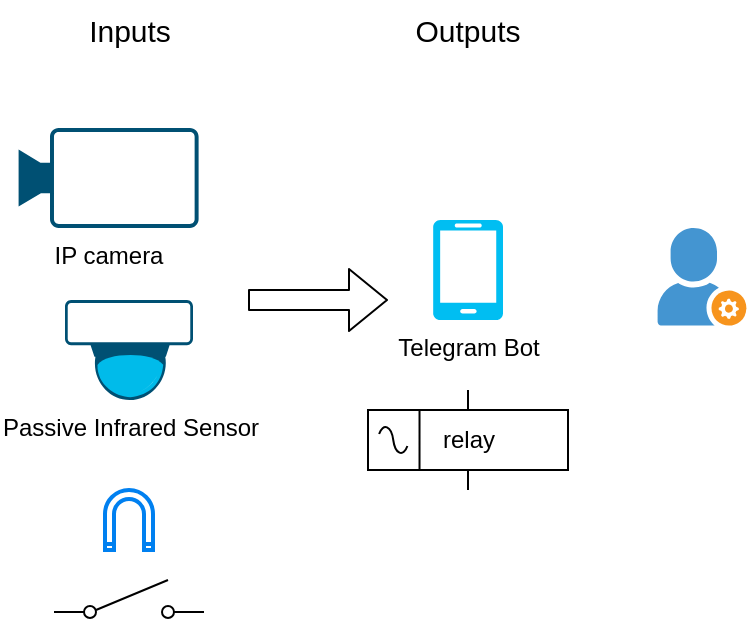 <mxfile><diagram name="Page-1" id="ZSkcajXZRbt3x14Z_4z5"><mxGraphModel dx="2316" dy="667" grid="1" gridSize="10" guides="1" tooltips="1" connect="1" arrows="1" fold="1" page="1" pageScale="1" pageWidth="1200" pageHeight="1600" math="0" shadow="0"><root><mxCell id="0"/><mxCell id="1" parent="0"/><mxCell id="YGuV6R9-KsbICo-k-Tc9-1" value="Passive Infrared Sensor" style="points=[[0.015,0.015,0],[0.5,0,0],[0.985,0.015,0],[1,0.22,0],[0.985,0.43,0],[0.73,0.85,0],[0.5,1,0],[0.285,0.85,0],[0.015,0.43,0],[0,0.22,0]];verticalLabelPosition=bottom;sketch=0;html=1;verticalAlign=top;aspect=fixed;align=center;pointerEvents=1;shape=mxgraph.cisco19.surveillance_camera;fillColor=#005073;strokeColor=none;" parent="1" vertex="1"><mxGeometry x="-201.5" y="750" width="64" height="50" as="geometry"/></mxCell><mxCell id="YGuV6R9-KsbICo-k-Tc9-2" value="IP camera" style="points=[[0,0.5,0],[0.19,0.02,0],[0.59,0,0],[0.985,0.02,0],[1,0.5,0],[0.985,0.98,0],[0.59,1,0],[0.19,0.98,0]];verticalLabelPosition=bottom;sketch=0;html=1;verticalAlign=top;aspect=fixed;align=center;pointerEvents=1;shape=mxgraph.cisco19.camera;fillColor=#005073;strokeColor=none;flipV=0;flipH=0;horizontal=1;" parent="1" vertex="1"><mxGeometry x="-224.7" y="664" width="90" height="50" as="geometry"/></mxCell><mxCell id="YGuV6R9-KsbICo-k-Tc9-3" value="" style="shadow=0;dashed=0;html=1;strokeColor=none;fillColor=#4495D1;labelPosition=center;verticalLabelPosition=bottom;verticalAlign=top;align=center;outlineConnect=0;shape=mxgraph.veeam.company_administrator;" parent="1" vertex="1"><mxGeometry x="94.8" y="714" width="44.4" height="48.8" as="geometry"/></mxCell><mxCell id="3" value="" style="html=1;verticalLabelPosition=bottom;align=center;labelBackgroundColor=#ffffff;verticalAlign=top;strokeWidth=2;strokeColor=#0080F0;shadow=0;dashed=0;shape=mxgraph.ios7.icons.magnet;pointerEvents=1;rotation=-180;" vertex="1" parent="1"><mxGeometry x="-181.5" y="845" width="24" height="30" as="geometry"/></mxCell><mxCell id="YGuV6R9-KsbICo-k-Tc9-10" value="Telegram Bot" style="verticalLabelPosition=bottom;html=1;verticalAlign=top;align=center;strokeColor=none;fillColor=#00BEF2;shape=mxgraph.azure.mobile;pointerEvents=1;" parent="1" vertex="1"><mxGeometry x="-17.5" y="710" width="35" height="50" as="geometry"/></mxCell><mxCell id="7" value="" style="shape=mxgraph.electrical.electro-mechanical.singleSwitch;aspect=fixed;elSwitchState=off;" vertex="1" parent="1"><mxGeometry x="-207" y="890" width="75" height="20" as="geometry"/></mxCell><mxCell id="8" value="relay" style="pointerEvents=1;verticalLabelPosition=middle;shadow=0;dashed=0;align=center;html=1;verticalAlign=middle;shape=mxgraph.electrical.electro-mechanical.relay;labelPosition=center;" vertex="1" parent="1"><mxGeometry x="-50" y="795" width="100" height="50" as="geometry"/></mxCell><mxCell id="9" value="Inputs" style="text;html=1;strokeColor=none;fillColor=none;align=center;verticalAlign=middle;whiteSpace=wrap;rounded=0;fontSize=15;" vertex="1" parent="1"><mxGeometry x="-199.5" y="600" width="60" height="30" as="geometry"/></mxCell><mxCell id="10" value="Outputs" style="text;html=1;strokeColor=none;fillColor=none;align=center;verticalAlign=middle;whiteSpace=wrap;rounded=0;fontSize=15;" vertex="1" parent="1"><mxGeometry x="-30" y="600" width="60" height="30" as="geometry"/></mxCell><mxCell id="12" value="" style="shape=flexArrow;endArrow=classic;html=1;fontSize=15;" edge="1" parent="1"><mxGeometry width="50" height="50" relative="1" as="geometry"><mxPoint x="-110" y="750" as="sourcePoint"/><mxPoint x="-40" y="750" as="targetPoint"/></mxGeometry></mxCell></root></mxGraphModel></diagram></mxfile>
